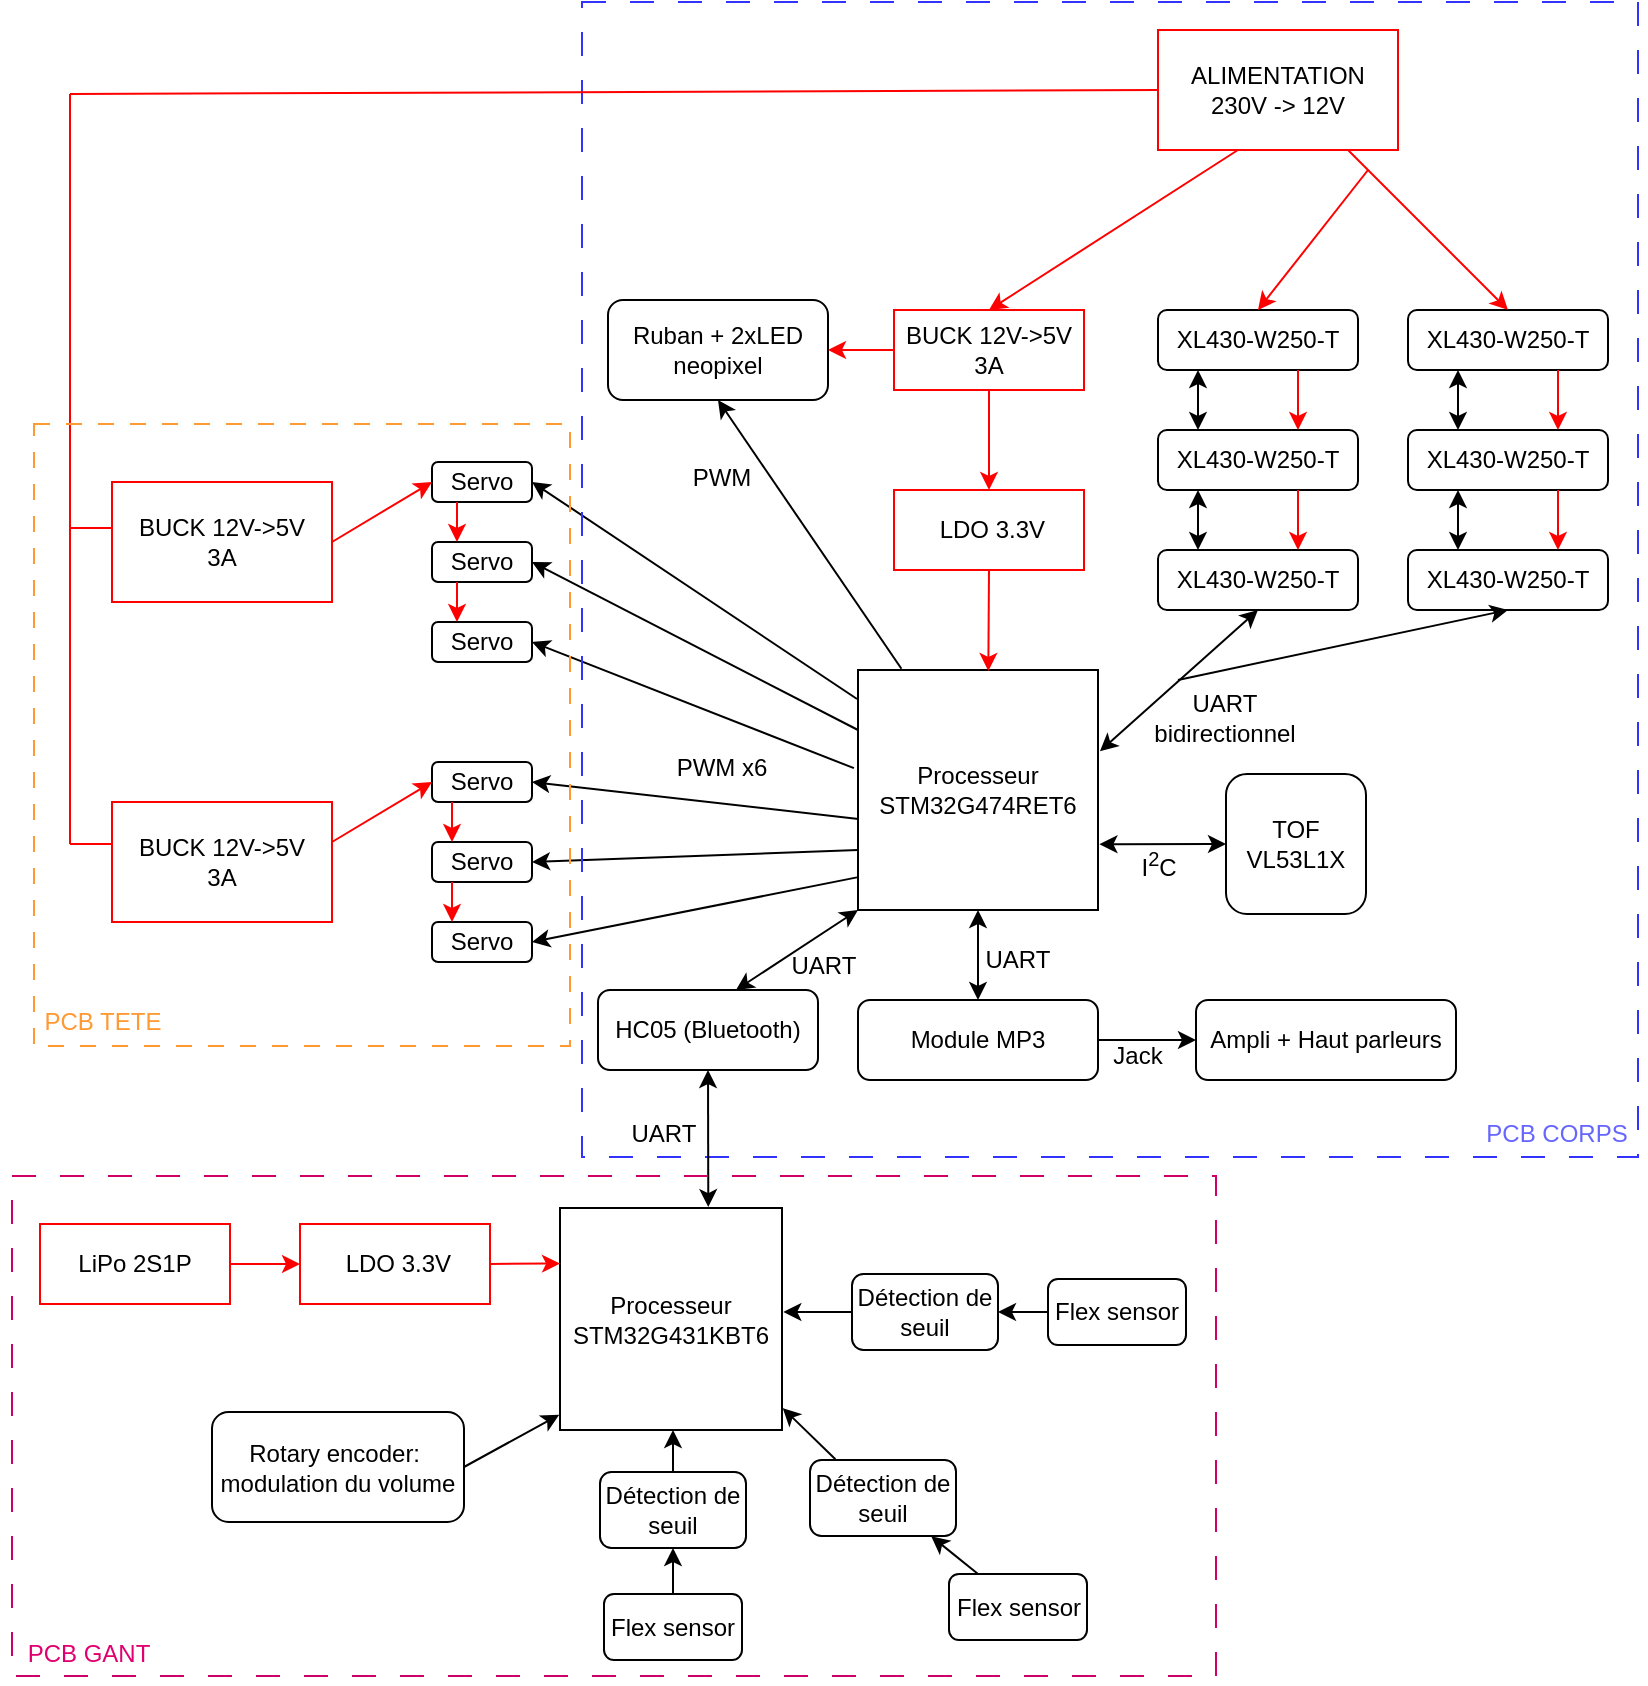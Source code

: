 <mxfile version="24.7.17">
  <diagram name="Page-1" id="Il3hR-bFF0VZGjzeg4-n">
    <mxGraphModel dx="1638" dy="895" grid="1" gridSize="1" guides="1" tooltips="1" connect="1" arrows="1" fold="1" page="0" pageScale="1" pageWidth="1100" pageHeight="1700" math="0" shadow="0">
      <root>
        <mxCell id="0" />
        <mxCell id="1" parent="0" />
        <mxCell id="X2XiIL5ZbUA2EVZVHNgU-1" value="&lt;div&gt;ALIMENTATION&lt;/div&gt;&lt;div&gt;230V -&amp;gt; 12V&lt;br&gt;&lt;/div&gt;" style="rounded=0;whiteSpace=wrap;html=1;strokeColor=#FF0000;" parent="1" vertex="1">
          <mxGeometry x="790" y="20" width="120" height="60" as="geometry" />
        </mxCell>
        <mxCell id="X2XiIL5ZbUA2EVZVHNgU-2" value="&lt;div&gt;BUCK 12V-&amp;gt;5V&lt;/div&gt;3A" style="rounded=0;whiteSpace=wrap;html=1;strokeColor=#FF0000;" parent="1" vertex="1">
          <mxGeometry x="658" y="160" width="95" height="40" as="geometry" />
        </mxCell>
        <mxCell id="X2XiIL5ZbUA2EVZVHNgU-3" value="&lt;div&gt;&lt;font color=&quot;#000000&quot;&gt;BUCK 12V-&amp;gt;5V&lt;/font&gt;&lt;/div&gt;&lt;div&gt;&lt;font color=&quot;#000000&quot;&gt;3A&lt;br&gt;&lt;/font&gt;&lt;/div&gt;" style="rounded=0;whiteSpace=wrap;html=1;fontColor=#FF0000;strokeColor=#FF0000;" parent="1" vertex="1">
          <mxGeometry x="267" y="406" width="110" height="60" as="geometry" />
        </mxCell>
        <mxCell id="X2XiIL5ZbUA2EVZVHNgU-4" value="&lt;div&gt;&lt;font color=&quot;#000000&quot;&gt;BUCK 12V-&amp;gt;5V&lt;/font&gt;&lt;/div&gt;&lt;div&gt;&lt;font color=&quot;#000000&quot;&gt;3A&lt;br&gt;&lt;/font&gt;&lt;/div&gt;" style="rounded=0;whiteSpace=wrap;html=1;fontColor=#FF0000;strokeColor=#FF0000;" parent="1" vertex="1">
          <mxGeometry x="267" y="246" width="110" height="60" as="geometry" />
        </mxCell>
        <mxCell id="X2XiIL5ZbUA2EVZVHNgU-5" value="&lt;div&gt;Processeur&lt;/div&gt;&lt;div&gt;STM32G474RET6&lt;br&gt;&lt;/div&gt;" style="whiteSpace=wrap;html=1;aspect=fixed;" parent="1" vertex="1">
          <mxGeometry x="640" y="340" width="120" height="120" as="geometry" />
        </mxCell>
        <mxCell id="X2XiIL5ZbUA2EVZVHNgU-11" value="Servo" style="rounded=1;whiteSpace=wrap;html=1;" parent="1" vertex="1">
          <mxGeometry x="427" y="466" width="50" height="20" as="geometry" />
        </mxCell>
        <mxCell id="X2XiIL5ZbUA2EVZVHNgU-12" value="Servo" style="rounded=1;whiteSpace=wrap;html=1;" parent="1" vertex="1">
          <mxGeometry x="427" y="316" width="50" height="20" as="geometry" />
        </mxCell>
        <mxCell id="X2XiIL5ZbUA2EVZVHNgU-13" value="Servo" style="rounded=1;whiteSpace=wrap;html=1;" parent="1" vertex="1">
          <mxGeometry x="427" y="386" width="50" height="20" as="geometry" />
        </mxCell>
        <mxCell id="X2XiIL5ZbUA2EVZVHNgU-14" value="Servo" style="rounded=1;whiteSpace=wrap;html=1;" parent="1" vertex="1">
          <mxGeometry x="427" y="426" width="50" height="20" as="geometry" />
        </mxCell>
        <mxCell id="X2XiIL5ZbUA2EVZVHNgU-15" value="Servo" style="rounded=1;whiteSpace=wrap;html=1;" parent="1" vertex="1">
          <mxGeometry x="427" y="236" width="50" height="20" as="geometry" />
        </mxCell>
        <mxCell id="X2XiIL5ZbUA2EVZVHNgU-16" value="Servo" style="rounded=1;whiteSpace=wrap;html=1;" parent="1" vertex="1">
          <mxGeometry x="427" y="276" width="50" height="20" as="geometry" />
        </mxCell>
        <mxCell id="X2XiIL5ZbUA2EVZVHNgU-17" value="XL430-W250-T" style="rounded=1;whiteSpace=wrap;html=1;" parent="1" vertex="1">
          <mxGeometry x="915" y="280" width="100" height="30" as="geometry" />
        </mxCell>
        <mxCell id="X2XiIL5ZbUA2EVZVHNgU-25" value="XL430-W250-T" style="rounded=1;whiteSpace=wrap;html=1;" parent="1" vertex="1">
          <mxGeometry x="915" y="220" width="100" height="30" as="geometry" />
        </mxCell>
        <mxCell id="X2XiIL5ZbUA2EVZVHNgU-26" value="XL430-W250-T" style="rounded=1;whiteSpace=wrap;html=1;" parent="1" vertex="1">
          <mxGeometry x="915" y="160" width="100" height="30" as="geometry" />
        </mxCell>
        <mxCell id="X2XiIL5ZbUA2EVZVHNgU-28" value="HC05 (Bluetooth)" style="rounded=1;whiteSpace=wrap;html=1;" parent="1" vertex="1">
          <mxGeometry x="510" y="500" width="110" height="40" as="geometry" />
        </mxCell>
        <mxCell id="X2XiIL5ZbUA2EVZVHNgU-29" value="Ruban + 2xLED neopixel" style="rounded=1;whiteSpace=wrap;html=1;" parent="1" vertex="1">
          <mxGeometry x="515" y="155" width="110" height="50" as="geometry" />
        </mxCell>
        <mxCell id="X2XiIL5ZbUA2EVZVHNgU-30" value="&lt;div&gt;Module MP3&lt;/div&gt;" style="rounded=1;whiteSpace=wrap;html=1;" parent="1" vertex="1">
          <mxGeometry x="640" y="505" width="120" height="40" as="geometry" />
        </mxCell>
        <mxCell id="X2XiIL5ZbUA2EVZVHNgU-31" value="&lt;div&gt;TOF&lt;/div&gt;VL53L1X" style="rounded=1;whiteSpace=wrap;html=1;" parent="1" vertex="1">
          <mxGeometry x="824" y="392" width="70" height="70" as="geometry" />
        </mxCell>
        <mxCell id="X2XiIL5ZbUA2EVZVHNgU-32" value="Ampli + Haut parleurs" style="rounded=1;whiteSpace=wrap;html=1;" parent="1" vertex="1">
          <mxGeometry x="809" y="505" width="130" height="40" as="geometry" />
        </mxCell>
        <mxCell id="X2XiIL5ZbUA2EVZVHNgU-36" value="" style="endArrow=classic;startArrow=classic;html=1;rounded=0;entryX=0.5;entryY=1;entryDx=0;entryDy=0;exitX=0.5;exitY=0;exitDx=0;exitDy=0;" parent="1" edge="1">
          <mxGeometry width="50" height="50" relative="1" as="geometry">
            <mxPoint x="940" y="280.0" as="sourcePoint" />
            <mxPoint x="940" y="250.0" as="targetPoint" />
          </mxGeometry>
        </mxCell>
        <mxCell id="X2XiIL5ZbUA2EVZVHNgU-37" value="" style="endArrow=classic;startArrow=classic;html=1;rounded=0;entryX=0.5;entryY=1;entryDx=0;entryDy=0;exitX=0.5;exitY=0;exitDx=0;exitDy=0;" parent="1" edge="1">
          <mxGeometry width="50" height="50" relative="1" as="geometry">
            <mxPoint x="940" y="220" as="sourcePoint" />
            <mxPoint x="940" y="190" as="targetPoint" />
          </mxGeometry>
        </mxCell>
        <mxCell id="X2XiIL5ZbUA2EVZVHNgU-40" value="XL430-W250-T" style="rounded=1;whiteSpace=wrap;html=1;" parent="1" vertex="1">
          <mxGeometry x="790" y="160" width="100" height="30" as="geometry" />
        </mxCell>
        <mxCell id="X2XiIL5ZbUA2EVZVHNgU-41" value="XL430-W250-T" style="rounded=1;whiteSpace=wrap;html=1;" parent="1" vertex="1">
          <mxGeometry x="790" y="280" width="100" height="30" as="geometry" />
        </mxCell>
        <mxCell id="X2XiIL5ZbUA2EVZVHNgU-42" value="XL430-W250-T" style="rounded=1;whiteSpace=wrap;html=1;" parent="1" vertex="1">
          <mxGeometry x="790" y="220" width="100" height="30" as="geometry" />
        </mxCell>
        <mxCell id="X2XiIL5ZbUA2EVZVHNgU-43" value="" style="endArrow=classic;startArrow=classic;html=1;rounded=0;entryX=0.5;entryY=1;entryDx=0;entryDy=0;exitX=0.5;exitY=0;exitDx=0;exitDy=0;" parent="1" edge="1">
          <mxGeometry width="50" height="50" relative="1" as="geometry">
            <mxPoint x="810.0" y="220" as="sourcePoint" />
            <mxPoint x="810.0" y="190" as="targetPoint" />
          </mxGeometry>
        </mxCell>
        <mxCell id="X2XiIL5ZbUA2EVZVHNgU-44" value="" style="endArrow=classic;startArrow=classic;html=1;rounded=0;entryX=0.5;entryY=1;entryDx=0;entryDy=0;exitX=0.5;exitY=0;exitDx=0;exitDy=0;" parent="1" edge="1">
          <mxGeometry width="50" height="50" relative="1" as="geometry">
            <mxPoint x="810.0" y="280" as="sourcePoint" />
            <mxPoint x="810.0" y="250" as="targetPoint" />
          </mxGeometry>
        </mxCell>
        <mxCell id="X2XiIL5ZbUA2EVZVHNgU-47" value="" style="endArrow=classic;html=1;rounded=0;entryX=0.5;entryY=0;entryDx=0;entryDy=0;strokeColor=#FF0000;" parent="1" target="X2XiIL5ZbUA2EVZVHNgU-26" edge="1">
          <mxGeometry width="50" height="50" relative="1" as="geometry">
            <mxPoint x="885" y="80" as="sourcePoint" />
            <mxPoint x="835" y="240" as="targetPoint" />
          </mxGeometry>
        </mxCell>
        <mxCell id="X2XiIL5ZbUA2EVZVHNgU-48" value="" style="endArrow=classic;html=1;rounded=0;entryX=0.5;entryY=0;entryDx=0;entryDy=0;strokeColor=#FF0000;" parent="1" target="X2XiIL5ZbUA2EVZVHNgU-40" edge="1">
          <mxGeometry width="50" height="50" relative="1" as="geometry">
            <mxPoint x="895" y="90" as="sourcePoint" />
            <mxPoint x="835" y="240" as="targetPoint" />
          </mxGeometry>
        </mxCell>
        <mxCell id="X2XiIL5ZbUA2EVZVHNgU-51" value="&lt;div&gt;&amp;nbsp;LDO 3.3V&lt;br&gt;&lt;/div&gt;&lt;font color=&quot;#ff0000&quot;&gt;&lt;/font&gt;" style="rounded=0;whiteSpace=wrap;html=1;strokeColor=#FF0000;" parent="1" vertex="1">
          <mxGeometry x="658" y="250" width="95" height="40" as="geometry" />
        </mxCell>
        <mxCell id="X2XiIL5ZbUA2EVZVHNgU-52" value="" style="endArrow=classic;html=1;rounded=0;entryX=0.5;entryY=0;entryDx=0;entryDy=0;exitX=0.333;exitY=1;exitDx=0;exitDy=0;exitPerimeter=0;strokeColor=#FF0000;" parent="1" source="X2XiIL5ZbUA2EVZVHNgU-1" target="X2XiIL5ZbUA2EVZVHNgU-2" edge="1">
          <mxGeometry width="50" height="50" relative="1" as="geometry">
            <mxPoint x="600" y="330" as="sourcePoint" />
            <mxPoint x="650" y="280" as="targetPoint" />
          </mxGeometry>
        </mxCell>
        <mxCell id="X2XiIL5ZbUA2EVZVHNgU-54" value="" style="endArrow=classic;html=1;rounded=0;strokeColor=#FF0000;exitX=0.5;exitY=1;exitDx=0;exitDy=0;entryX=0.543;entryY=0.004;entryDx=0;entryDy=0;entryPerimeter=0;" parent="1" source="X2XiIL5ZbUA2EVZVHNgU-51" target="X2XiIL5ZbUA2EVZVHNgU-5" edge="1">
          <mxGeometry width="50" height="50" relative="1" as="geometry">
            <mxPoint x="730" y="310" as="sourcePoint" />
            <mxPoint x="700" y="330" as="targetPoint" />
          </mxGeometry>
        </mxCell>
        <mxCell id="X2XiIL5ZbUA2EVZVHNgU-55" value="" style="endArrow=classic;html=1;rounded=0;entryX=0.5;entryY=0;entryDx=0;entryDy=0;strokeColor=#FF0000;exitX=0.5;exitY=1;exitDx=0;exitDy=0;" parent="1" source="X2XiIL5ZbUA2EVZVHNgU-2" target="X2XiIL5ZbUA2EVZVHNgU-51" edge="1">
          <mxGeometry width="50" height="50" relative="1" as="geometry">
            <mxPoint x="706" y="200" as="sourcePoint" />
            <mxPoint x="704" y="255" as="targetPoint" />
            <Array as="points" />
          </mxGeometry>
        </mxCell>
        <mxCell id="X2XiIL5ZbUA2EVZVHNgU-56" value="" style="endArrow=classic;html=1;rounded=0;entryX=0.75;entryY=0;entryDx=0;entryDy=0;strokeColor=#FF0000;exitX=0.75;exitY=1;exitDx=0;exitDy=0;" parent="1" edge="1">
          <mxGeometry width="50" height="50" relative="1" as="geometry">
            <mxPoint x="860" y="190" as="sourcePoint" />
            <mxPoint x="860" y="220.0" as="targetPoint" />
            <Array as="points" />
          </mxGeometry>
        </mxCell>
        <mxCell id="X2XiIL5ZbUA2EVZVHNgU-57" value="" style="endArrow=classic;html=1;rounded=0;entryX=0.75;entryY=0;entryDx=0;entryDy=0;strokeColor=#FF0000;exitX=0.75;exitY=1;exitDx=0;exitDy=0;" parent="1" edge="1">
          <mxGeometry width="50" height="50" relative="1" as="geometry">
            <mxPoint x="860" y="250" as="sourcePoint" />
            <mxPoint x="860" y="280" as="targetPoint" />
            <Array as="points" />
          </mxGeometry>
        </mxCell>
        <mxCell id="X2XiIL5ZbUA2EVZVHNgU-58" value="" style="endArrow=classic;html=1;rounded=0;entryX=0.75;entryY=0;entryDx=0;entryDy=0;strokeColor=#FF0000;exitX=0.75;exitY=1;exitDx=0;exitDy=0;" parent="1" edge="1">
          <mxGeometry width="50" height="50" relative="1" as="geometry">
            <mxPoint x="990" y="190" as="sourcePoint" />
            <mxPoint x="990" y="220.0" as="targetPoint" />
            <Array as="points" />
          </mxGeometry>
        </mxCell>
        <mxCell id="X2XiIL5ZbUA2EVZVHNgU-59" value="" style="endArrow=classic;html=1;rounded=0;entryX=0.75;entryY=0;entryDx=0;entryDy=0;strokeColor=#FF0000;exitX=0.75;exitY=1;exitDx=0;exitDy=0;" parent="1" edge="1">
          <mxGeometry width="50" height="50" relative="1" as="geometry">
            <mxPoint x="990" y="250" as="sourcePoint" />
            <mxPoint x="990" y="280.0" as="targetPoint" />
            <Array as="points" />
          </mxGeometry>
        </mxCell>
        <mxCell id="X2XiIL5ZbUA2EVZVHNgU-60" value="" style="endArrow=classic;startArrow=classic;html=1;rounded=0;entryX=0.5;entryY=1;entryDx=0;entryDy=0;exitX=1.008;exitY=0.339;exitDx=0;exitDy=0;exitPerimeter=0;" parent="1" source="X2XiIL5ZbUA2EVZVHNgU-5" target="X2XiIL5ZbUA2EVZVHNgU-41" edge="1">
          <mxGeometry width="50" height="50" relative="1" as="geometry">
            <mxPoint x="760" y="391" as="sourcePoint" />
            <mxPoint x="650" y="340" as="targetPoint" />
          </mxGeometry>
        </mxCell>
        <mxCell id="X2XiIL5ZbUA2EVZVHNgU-61" value="" style="endArrow=classic;html=1;rounded=0;entryX=0.5;entryY=1;entryDx=0;entryDy=0;jumpSize=6;" parent="1" target="X2XiIL5ZbUA2EVZVHNgU-17" edge="1">
          <mxGeometry width="50" height="50" relative="1" as="geometry">
            <mxPoint x="800" y="345" as="sourcePoint" />
            <mxPoint x="650" y="340" as="targetPoint" />
          </mxGeometry>
        </mxCell>
        <mxCell id="X2XiIL5ZbUA2EVZVHNgU-63" value="&lt;div&gt;UART&lt;/div&gt;&lt;div&gt;bidirectionnel&lt;br&gt;&lt;/div&gt;" style="text;html=1;align=center;verticalAlign=middle;resizable=0;points=[];autosize=1;strokeColor=none;fillColor=none;" parent="1" vertex="1">
          <mxGeometry x="778" y="344" width="90" height="40" as="geometry" />
        </mxCell>
        <mxCell id="X2XiIL5ZbUA2EVZVHNgU-64" value="" style="endArrow=classic;startArrow=classic;html=1;rounded=0;entryX=1.006;entryY=0.726;entryDx=0;entryDy=0;exitX=0;exitY=0.5;exitDx=0;exitDy=0;entryPerimeter=0;" parent="1" source="X2XiIL5ZbUA2EVZVHNgU-31" target="X2XiIL5ZbUA2EVZVHNgU-5" edge="1">
          <mxGeometry width="50" height="50" relative="1" as="geometry">
            <mxPoint x="550" y="470" as="sourcePoint" />
            <mxPoint x="600" y="420" as="targetPoint" />
          </mxGeometry>
        </mxCell>
        <mxCell id="X2XiIL5ZbUA2EVZVHNgU-65" value="I&lt;sup&gt;2&lt;/sup&gt;C" style="text;html=1;align=center;verticalAlign=middle;resizable=0;points=[];autosize=1;strokeColor=none;fillColor=none;" parent="1" vertex="1">
          <mxGeometry x="770" y="422" width="40" height="30" as="geometry" />
        </mxCell>
        <mxCell id="X2XiIL5ZbUA2EVZVHNgU-66" value="" style="endArrow=classic;startArrow=classic;html=1;rounded=0;exitX=0.5;exitY=0;exitDx=0;exitDy=0;entryX=0.5;entryY=1;entryDx=0;entryDy=0;" parent="1" source="X2XiIL5ZbUA2EVZVHNgU-30" target="X2XiIL5ZbUA2EVZVHNgU-5" edge="1">
          <mxGeometry width="50" height="50" relative="1" as="geometry">
            <mxPoint x="680" y="505" as="sourcePoint" />
            <mxPoint x="680" y="460" as="targetPoint" />
          </mxGeometry>
        </mxCell>
        <mxCell id="X2XiIL5ZbUA2EVZVHNgU-70" value="UART" style="text;html=1;align=center;verticalAlign=middle;whiteSpace=wrap;rounded=0;" parent="1" vertex="1">
          <mxGeometry x="690" y="470" width="60" height="30" as="geometry" />
        </mxCell>
        <mxCell id="X2XiIL5ZbUA2EVZVHNgU-72" value="" style="endArrow=classic;html=1;rounded=0;entryX=0;entryY=0.5;entryDx=0;entryDy=0;exitX=1;exitY=0.5;exitDx=0;exitDy=0;" parent="1" source="X2XiIL5ZbUA2EVZVHNgU-30" target="X2XiIL5ZbUA2EVZVHNgU-32" edge="1">
          <mxGeometry width="50" height="50" relative="1" as="geometry">
            <mxPoint x="710" y="530" as="sourcePoint" />
            <mxPoint x="760" y="480" as="targetPoint" />
          </mxGeometry>
        </mxCell>
        <mxCell id="X2XiIL5ZbUA2EVZVHNgU-73" value="&lt;div&gt;Jack&lt;/div&gt;" style="text;html=1;align=center;verticalAlign=middle;whiteSpace=wrap;rounded=0;" parent="1" vertex="1">
          <mxGeometry x="750" y="518" width="60" height="30" as="geometry" />
        </mxCell>
        <mxCell id="X2XiIL5ZbUA2EVZVHNgU-76" value="UART" style="text;html=1;align=center;verticalAlign=middle;whiteSpace=wrap;rounded=0;" parent="1" vertex="1">
          <mxGeometry x="593" y="473" width="60" height="30" as="geometry" />
        </mxCell>
        <mxCell id="X2XiIL5ZbUA2EVZVHNgU-86" value="" style="endArrow=classic;html=1;rounded=0;entryX=0;entryY=0.5;entryDx=0;entryDy=0;exitX=1;exitY=0.5;exitDx=0;exitDy=0;strokeColor=#FF0000;" parent="1" source="X2XiIL5ZbUA2EVZVHNgU-4" target="X2XiIL5ZbUA2EVZVHNgU-15" edge="1">
          <mxGeometry width="50" height="50" relative="1" as="geometry">
            <mxPoint x="527" y="376" as="sourcePoint" />
            <mxPoint x="577" y="326" as="targetPoint" />
          </mxGeometry>
        </mxCell>
        <mxCell id="X2XiIL5ZbUA2EVZVHNgU-87" value="" style="endArrow=classic;html=1;rounded=0;entryX=0.25;entryY=0;entryDx=0;entryDy=0;exitX=0.25;exitY=1;exitDx=0;exitDy=0;strokeColor=#FF0000;" parent="1" source="X2XiIL5ZbUA2EVZVHNgU-15" target="X2XiIL5ZbUA2EVZVHNgU-16" edge="1">
          <mxGeometry width="50" height="50" relative="1" as="geometry">
            <mxPoint x="527" y="376" as="sourcePoint" />
            <mxPoint x="577" y="326" as="targetPoint" />
          </mxGeometry>
        </mxCell>
        <mxCell id="X2XiIL5ZbUA2EVZVHNgU-88" value="" style="endArrow=classic;html=1;rounded=0;entryX=0.25;entryY=0;entryDx=0;entryDy=0;exitX=0.25;exitY=1;exitDx=0;exitDy=0;strokeColor=#FF0000;" parent="1" source="X2XiIL5ZbUA2EVZVHNgU-16" target="X2XiIL5ZbUA2EVZVHNgU-12" edge="1">
          <mxGeometry width="50" height="50" relative="1" as="geometry">
            <mxPoint x="527" y="376" as="sourcePoint" />
            <mxPoint x="577" y="326" as="targetPoint" />
          </mxGeometry>
        </mxCell>
        <mxCell id="X2XiIL5ZbUA2EVZVHNgU-89" value="" style="endArrow=classic;html=1;rounded=0;entryX=0;entryY=0.5;entryDx=0;entryDy=0;exitX=1;exitY=0.5;exitDx=0;exitDy=0;strokeColor=#FF0000;" parent="1" edge="1">
          <mxGeometry width="50" height="50" relative="1" as="geometry">
            <mxPoint x="377" y="426" as="sourcePoint" />
            <mxPoint x="427" y="396" as="targetPoint" />
          </mxGeometry>
        </mxCell>
        <mxCell id="X2XiIL5ZbUA2EVZVHNgU-90" value="" style="endArrow=classic;html=1;rounded=0;entryX=0.25;entryY=0;entryDx=0;entryDy=0;exitX=0.25;exitY=1;exitDx=0;exitDy=0;strokeColor=#FF0000;" parent="1" edge="1">
          <mxGeometry width="50" height="50" relative="1" as="geometry">
            <mxPoint x="437" y="406" as="sourcePoint" />
            <mxPoint x="437" y="426" as="targetPoint" />
          </mxGeometry>
        </mxCell>
        <mxCell id="X2XiIL5ZbUA2EVZVHNgU-91" value="" style="endArrow=classic;html=1;rounded=0;entryX=0.25;entryY=0;entryDx=0;entryDy=0;exitX=0.25;exitY=1;exitDx=0;exitDy=0;strokeColor=#FF0000;" parent="1" edge="1">
          <mxGeometry width="50" height="50" relative="1" as="geometry">
            <mxPoint x="437" y="446" as="sourcePoint" />
            <mxPoint x="437" y="466" as="targetPoint" />
          </mxGeometry>
        </mxCell>
        <mxCell id="X2XiIL5ZbUA2EVZVHNgU-92" value="" style="endArrow=classic;html=1;rounded=0;entryX=1;entryY=0.5;entryDx=0;entryDy=0;exitX=-0.004;exitY=0.864;exitDx=0;exitDy=0;exitPerimeter=0;" parent="1" source="X2XiIL5ZbUA2EVZVHNgU-5" target="X2XiIL5ZbUA2EVZVHNgU-11" edge="1">
          <mxGeometry width="50" height="50" relative="1" as="geometry">
            <mxPoint x="490" y="360" as="sourcePoint" />
            <mxPoint x="540" y="310" as="targetPoint" />
          </mxGeometry>
        </mxCell>
        <mxCell id="X2XiIL5ZbUA2EVZVHNgU-93" value="" style="endArrow=classic;html=1;rounded=0;entryX=1;entryY=0.5;entryDx=0;entryDy=0;exitX=0;exitY=0.75;exitDx=0;exitDy=0;" parent="1" source="X2XiIL5ZbUA2EVZVHNgU-5" target="X2XiIL5ZbUA2EVZVHNgU-14" edge="1">
          <mxGeometry width="50" height="50" relative="1" as="geometry">
            <mxPoint x="490" y="360" as="sourcePoint" />
            <mxPoint x="540" y="310" as="targetPoint" />
          </mxGeometry>
        </mxCell>
        <mxCell id="X2XiIL5ZbUA2EVZVHNgU-94" value="" style="endArrow=classic;html=1;rounded=0;entryX=1;entryY=0.5;entryDx=0;entryDy=0;exitX=0.002;exitY=0.621;exitDx=0;exitDy=0;exitPerimeter=0;" parent="1" source="X2XiIL5ZbUA2EVZVHNgU-5" target="X2XiIL5ZbUA2EVZVHNgU-13" edge="1">
          <mxGeometry width="50" height="50" relative="1" as="geometry">
            <mxPoint x="490" y="360" as="sourcePoint" />
            <mxPoint x="540" y="310" as="targetPoint" />
          </mxGeometry>
        </mxCell>
        <mxCell id="X2XiIL5ZbUA2EVZVHNgU-96" value="" style="endArrow=classic;html=1;rounded=0;entryX=1;entryY=0.5;entryDx=0;entryDy=0;exitX=-0.017;exitY=0.409;exitDx=0;exitDy=0;exitPerimeter=0;" parent="1" source="X2XiIL5ZbUA2EVZVHNgU-5" target="X2XiIL5ZbUA2EVZVHNgU-12" edge="1">
          <mxGeometry width="50" height="50" relative="1" as="geometry">
            <mxPoint x="490" y="400" as="sourcePoint" />
            <mxPoint x="540" y="350" as="targetPoint" />
          </mxGeometry>
        </mxCell>
        <mxCell id="X2XiIL5ZbUA2EVZVHNgU-97" value="" style="endArrow=classic;html=1;rounded=0;entryX=1;entryY=0.5;entryDx=0;entryDy=0;exitX=0;exitY=0.25;exitDx=0;exitDy=0;" parent="1" source="X2XiIL5ZbUA2EVZVHNgU-5" target="X2XiIL5ZbUA2EVZVHNgU-16" edge="1">
          <mxGeometry width="50" height="50" relative="1" as="geometry">
            <mxPoint x="490" y="400" as="sourcePoint" />
            <mxPoint x="540" y="350" as="targetPoint" />
          </mxGeometry>
        </mxCell>
        <mxCell id="X2XiIL5ZbUA2EVZVHNgU-98" value="" style="endArrow=classic;html=1;rounded=0;entryX=1;entryY=0.5;entryDx=0;entryDy=0;exitX=-0.004;exitY=0.121;exitDx=0;exitDy=0;exitPerimeter=0;" parent="1" source="X2XiIL5ZbUA2EVZVHNgU-5" target="X2XiIL5ZbUA2EVZVHNgU-15" edge="1">
          <mxGeometry width="50" height="50" relative="1" as="geometry">
            <mxPoint x="490" y="400" as="sourcePoint" />
            <mxPoint x="540" y="350" as="targetPoint" />
          </mxGeometry>
        </mxCell>
        <mxCell id="X2XiIL5ZbUA2EVZVHNgU-99" value="" style="endArrow=classic;html=1;rounded=0;entryX=0.5;entryY=1;entryDx=0;entryDy=0;exitX=0.181;exitY=-0.005;exitDx=0;exitDy=0;exitPerimeter=0;" parent="1" source="X2XiIL5ZbUA2EVZVHNgU-5" target="X2XiIL5ZbUA2EVZVHNgU-29" edge="1">
          <mxGeometry width="50" height="50" relative="1" as="geometry">
            <mxPoint x="561" y="479" as="sourcePoint" />
            <mxPoint x="611" y="429" as="targetPoint" />
          </mxGeometry>
        </mxCell>
        <mxCell id="X2XiIL5ZbUA2EVZVHNgU-100" value="PWM" style="text;html=1;align=center;verticalAlign=middle;whiteSpace=wrap;rounded=0;" parent="1" vertex="1">
          <mxGeometry x="542" y="229" width="60" height="30" as="geometry" />
        </mxCell>
        <mxCell id="X2XiIL5ZbUA2EVZVHNgU-101" value="PWM x6" style="text;html=1;align=center;verticalAlign=middle;whiteSpace=wrap;rounded=0;" parent="1" vertex="1">
          <mxGeometry x="542" y="374" width="60" height="30" as="geometry" />
        </mxCell>
        <mxCell id="X2XiIL5ZbUA2EVZVHNgU-102" value="" style="endArrow=none;html=1;rounded=0;strokeColor=#FF0000;" parent="1" edge="1">
          <mxGeometry width="50" height="50" relative="1" as="geometry">
            <mxPoint x="246" y="427.057" as="sourcePoint" />
            <mxPoint x="246" y="52" as="targetPoint" />
          </mxGeometry>
        </mxCell>
        <mxCell id="X2XiIL5ZbUA2EVZVHNgU-103" value="" style="endArrow=none;html=1;rounded=0;entryX=-0.003;entryY=0.35;entryDx=0;entryDy=0;entryPerimeter=0;strokeColor=#FF0000;" parent="1" target="X2XiIL5ZbUA2EVZVHNgU-3" edge="1">
          <mxGeometry width="50" height="50" relative="1" as="geometry">
            <mxPoint x="246" y="427" as="sourcePoint" />
            <mxPoint x="261" y="431" as="targetPoint" />
          </mxGeometry>
        </mxCell>
        <mxCell id="X2XiIL5ZbUA2EVZVHNgU-104" value="" style="endArrow=none;html=1;rounded=0;entryX=-0.003;entryY=0.35;entryDx=0;entryDy=0;entryPerimeter=0;strokeColor=#FF0000;" parent="1" edge="1">
          <mxGeometry width="50" height="50" relative="1" as="geometry">
            <mxPoint x="246" y="269" as="sourcePoint" />
            <mxPoint x="267" y="269" as="targetPoint" />
          </mxGeometry>
        </mxCell>
        <mxCell id="X2XiIL5ZbUA2EVZVHNgU-105" value="" style="rounded=0;whiteSpace=wrap;html=1;dashed=1;dashPattern=12 12;fillColor=none;strokeColor=#3333FF;" parent="1" vertex="1">
          <mxGeometry x="502" y="6" width="528" height="577.5" as="geometry" />
        </mxCell>
        <mxCell id="X2XiIL5ZbUA2EVZVHNgU-106" value="PCB CORPS" style="text;html=1;align=center;verticalAlign=middle;whiteSpace=wrap;rounded=0;fontColor=#6666FF;" parent="1" vertex="1">
          <mxGeometry x="945" y="557" width="89" height="30" as="geometry" />
        </mxCell>
        <mxCell id="X2XiIL5ZbUA2EVZVHNgU-107" value="" style="rounded=0;whiteSpace=wrap;html=1;fillColor=none;dashed=1;dashPattern=8 8;strokeColor=#FF9933;" parent="1" vertex="1">
          <mxGeometry x="228" y="217" width="268" height="311" as="geometry" />
        </mxCell>
        <mxCell id="X2XiIL5ZbUA2EVZVHNgU-108" value="&lt;font color=&quot;#ff9933&quot;&gt;PCB TETE&lt;/font&gt;" style="text;html=1;align=center;verticalAlign=middle;whiteSpace=wrap;rounded=0;fontColor=#6666FF;" parent="1" vertex="1">
          <mxGeometry x="218" y="501" width="89" height="30" as="geometry" />
        </mxCell>
        <mxCell id="E58sEFItF4OPYjJi168k-5" value="" style="endArrow=none;html=1;rounded=0;strokeColor=#FF0000;entryX=0;entryY=0.5;entryDx=0;entryDy=0;" parent="1" target="X2XiIL5ZbUA2EVZVHNgU-1" edge="1">
          <mxGeometry width="50" height="50" relative="1" as="geometry">
            <mxPoint x="246" y="52" as="sourcePoint" />
            <mxPoint x="790" y="50" as="targetPoint" />
          </mxGeometry>
        </mxCell>
        <mxCell id="E58sEFItF4OPYjJi168k-8" value="" style="endArrow=classic;html=1;rounded=0;entryX=1;entryY=0.5;entryDx=0;entryDy=0;exitX=0;exitY=0.5;exitDx=0;exitDy=0;strokeColor=#FF0000;" parent="1" source="X2XiIL5ZbUA2EVZVHNgU-2" target="X2XiIL5ZbUA2EVZVHNgU-29" edge="1">
          <mxGeometry width="50" height="50" relative="1" as="geometry">
            <mxPoint x="541" y="360" as="sourcePoint" />
            <mxPoint x="591" y="310" as="targetPoint" />
          </mxGeometry>
        </mxCell>
        <mxCell id="RlTPsbFall8mQXjzGI87-1" value="" style="endArrow=classic;startArrow=classic;html=1;rounded=0;entryX=0;entryY=1;entryDx=0;entryDy=0;" edge="1" parent="1" target="X2XiIL5ZbUA2EVZVHNgU-5">
          <mxGeometry width="50" height="50" relative="1" as="geometry">
            <mxPoint x="579" y="500" as="sourcePoint" />
            <mxPoint x="639" y="460" as="targetPoint" />
          </mxGeometry>
        </mxCell>
        <mxCell id="RlTPsbFall8mQXjzGI87-2" value="&lt;div&gt;Processeur&lt;/div&gt;&lt;div&gt;STM32G431KBT6&lt;br&gt;&lt;/div&gt;" style="whiteSpace=wrap;html=1;aspect=fixed;" vertex="1" parent="1">
          <mxGeometry x="491" y="609" width="111" height="111" as="geometry" />
        </mxCell>
        <mxCell id="RlTPsbFall8mQXjzGI87-3" value="" style="endArrow=classic;startArrow=classic;html=1;rounded=0;exitX=0.668;exitY=-0.004;exitDx=0;exitDy=0;entryX=0.5;entryY=1;entryDx=0;entryDy=0;exitPerimeter=0;" edge="1" parent="1" source="RlTPsbFall8mQXjzGI87-2" target="X2XiIL5ZbUA2EVZVHNgU-28">
          <mxGeometry width="50" height="50" relative="1" as="geometry">
            <mxPoint x="461" y="533" as="sourcePoint" />
            <mxPoint x="568" y="590" as="targetPoint" />
          </mxGeometry>
        </mxCell>
        <mxCell id="RlTPsbFall8mQXjzGI87-4" value="UART" style="text;html=1;align=center;verticalAlign=middle;whiteSpace=wrap;rounded=0;" vertex="1" parent="1">
          <mxGeometry x="513" y="557" width="60" height="30" as="geometry" />
        </mxCell>
        <mxCell id="RlTPsbFall8mQXjzGI87-5" value="&lt;div&gt;&amp;nbsp;LDO 3.3V&lt;br&gt;&lt;/div&gt;&lt;font color=&quot;#ff0000&quot;&gt;&lt;/font&gt;" style="rounded=0;whiteSpace=wrap;html=1;strokeColor=#FF0000;" vertex="1" parent="1">
          <mxGeometry x="361" y="617" width="95" height="40" as="geometry" />
        </mxCell>
        <mxCell id="RlTPsbFall8mQXjzGI87-6" value="&lt;div&gt;LiPo 2S1P&lt;br&gt;&lt;/div&gt;&lt;font color=&quot;#ff0000&quot;&gt;&lt;/font&gt;" style="rounded=0;whiteSpace=wrap;html=1;strokeColor=#FF0000;" vertex="1" parent="1">
          <mxGeometry x="231" y="617" width="95" height="40" as="geometry" />
        </mxCell>
        <mxCell id="RlTPsbFall8mQXjzGI87-7" value="" style="endArrow=classic;html=1;rounded=0;exitX=1;exitY=0.5;exitDx=0;exitDy=0;entryX=0;entryY=0.25;entryDx=0;entryDy=0;strokeColor=#FF0000;" edge="1" parent="1" source="RlTPsbFall8mQXjzGI87-5" target="RlTPsbFall8mQXjzGI87-2">
          <mxGeometry width="50" height="50" relative="1" as="geometry">
            <mxPoint x="434" y="556" as="sourcePoint" />
            <mxPoint x="491" y="637" as="targetPoint" />
          </mxGeometry>
        </mxCell>
        <mxCell id="RlTPsbFall8mQXjzGI87-8" value="" style="endArrow=classic;html=1;rounded=0;entryX=0;entryY=0.5;entryDx=0;entryDy=0;exitX=1;exitY=0.5;exitDx=0;exitDy=0;strokeColor=#FF0000;" edge="1" parent="1" source="RlTPsbFall8mQXjzGI87-6" target="RlTPsbFall8mQXjzGI87-5">
          <mxGeometry width="50" height="50" relative="1" as="geometry">
            <mxPoint x="362" y="608" as="sourcePoint" />
            <mxPoint x="412" y="558" as="targetPoint" />
          </mxGeometry>
        </mxCell>
        <mxCell id="RlTPsbFall8mQXjzGI87-9" value="Rotary encoder:&amp;nbsp;&lt;div&gt;&lt;span style=&quot;background-color: initial;&quot;&gt;modulation du volume&lt;/span&gt;&lt;/div&gt;" style="rounded=1;whiteSpace=wrap;html=1;" vertex="1" parent="1">
          <mxGeometry x="317" y="711" width="126" height="55" as="geometry" />
        </mxCell>
        <mxCell id="RlTPsbFall8mQXjzGI87-10" value="Flex sensor" style="rounded=1;whiteSpace=wrap;html=1;" vertex="1" parent="1">
          <mxGeometry x="513" y="802" width="69" height="33" as="geometry" />
        </mxCell>
        <mxCell id="RlTPsbFall8mQXjzGI87-14" value="Détection de seuil" style="rounded=1;whiteSpace=wrap;html=1;" vertex="1" parent="1">
          <mxGeometry x="511" y="741" width="73" height="38" as="geometry" />
        </mxCell>
        <mxCell id="RlTPsbFall8mQXjzGI87-42" value="Détection de seuil" style="rounded=1;whiteSpace=wrap;html=1;" vertex="1" parent="1">
          <mxGeometry x="637" y="642" width="73" height="38" as="geometry" />
        </mxCell>
        <mxCell id="RlTPsbFall8mQXjzGI87-43" value="Détection de seuil" style="rounded=1;whiteSpace=wrap;html=1;" vertex="1" parent="1">
          <mxGeometry x="616" y="735" width="73" height="38" as="geometry" />
        </mxCell>
        <mxCell id="RlTPsbFall8mQXjzGI87-44" value="Flex sensor" style="rounded=1;whiteSpace=wrap;html=1;" vertex="1" parent="1">
          <mxGeometry x="685.5" y="792" width="69" height="33" as="geometry" />
        </mxCell>
        <mxCell id="RlTPsbFall8mQXjzGI87-45" value="Flex sensor" style="rounded=1;whiteSpace=wrap;html=1;" vertex="1" parent="1">
          <mxGeometry x="735" y="644.5" width="69" height="33" as="geometry" />
        </mxCell>
        <mxCell id="RlTPsbFall8mQXjzGI87-46" value="" style="endArrow=classic;html=1;rounded=0;entryX=-0.003;entryY=0.931;entryDx=0;entryDy=0;entryPerimeter=0;exitX=1;exitY=0.5;exitDx=0;exitDy=0;" edge="1" parent="1" source="RlTPsbFall8mQXjzGI87-9" target="RlTPsbFall8mQXjzGI87-2">
          <mxGeometry width="50" height="50" relative="1" as="geometry">
            <mxPoint x="549" y="717" as="sourcePoint" />
            <mxPoint x="599" y="667" as="targetPoint" />
          </mxGeometry>
        </mxCell>
        <mxCell id="RlTPsbFall8mQXjzGI87-47" value="" style="endArrow=classic;html=1;rounded=0;entryX=0.5;entryY=1;entryDx=0;entryDy=0;exitX=0.5;exitY=0;exitDx=0;exitDy=0;" edge="1" parent="1" source="RlTPsbFall8mQXjzGI87-10" target="RlTPsbFall8mQXjzGI87-14">
          <mxGeometry width="50" height="50" relative="1" as="geometry">
            <mxPoint x="543" y="798" as="sourcePoint" />
            <mxPoint x="593" y="748" as="targetPoint" />
          </mxGeometry>
        </mxCell>
        <mxCell id="RlTPsbFall8mQXjzGI87-48" value="" style="endArrow=classic;html=1;rounded=0;entryX=0.509;entryY=1;entryDx=0;entryDy=0;exitX=0.5;exitY=0;exitDx=0;exitDy=0;entryPerimeter=0;" edge="1" parent="1" source="RlTPsbFall8mQXjzGI87-14" target="RlTPsbFall8mQXjzGI87-2">
          <mxGeometry width="50" height="50" relative="1" as="geometry">
            <mxPoint x="543" y="798" as="sourcePoint" />
            <mxPoint x="593" y="748" as="targetPoint" />
          </mxGeometry>
        </mxCell>
        <mxCell id="RlTPsbFall8mQXjzGI87-49" value="" style="endArrow=classic;html=1;rounded=0;entryX=1.003;entryY=0.901;entryDx=0;entryDy=0;exitX=0.174;exitY=-0.009;exitDx=0;exitDy=0;exitPerimeter=0;entryPerimeter=0;" edge="1" parent="1" source="RlTPsbFall8mQXjzGI87-43" target="RlTPsbFall8mQXjzGI87-2">
          <mxGeometry width="50" height="50" relative="1" as="geometry">
            <mxPoint x="519" y="756" as="sourcePoint" />
            <mxPoint x="569" y="706" as="targetPoint" />
          </mxGeometry>
        </mxCell>
        <mxCell id="RlTPsbFall8mQXjzGI87-50" value="" style="endArrow=classic;html=1;rounded=0;entryX=0.831;entryY=1.005;entryDx=0;entryDy=0;exitX=0.206;exitY=-0.007;exitDx=0;exitDy=0;exitPerimeter=0;entryPerimeter=0;" edge="1" parent="1" source="RlTPsbFall8mQXjzGI87-44" target="RlTPsbFall8mQXjzGI87-43">
          <mxGeometry width="50" height="50" relative="1" as="geometry">
            <mxPoint x="519" y="756" as="sourcePoint" />
            <mxPoint x="569" y="706" as="targetPoint" />
          </mxGeometry>
        </mxCell>
        <mxCell id="RlTPsbFall8mQXjzGI87-51" value="" style="endArrow=classic;html=1;rounded=0;entryX=1.006;entryY=0.468;entryDx=0;entryDy=0;entryPerimeter=0;exitX=0;exitY=0.5;exitDx=0;exitDy=0;" edge="1" parent="1" source="RlTPsbFall8mQXjzGI87-42" target="RlTPsbFall8mQXjzGI87-2">
          <mxGeometry width="50" height="50" relative="1" as="geometry">
            <mxPoint x="628" y="675" as="sourcePoint" />
            <mxPoint x="678" y="625" as="targetPoint" />
          </mxGeometry>
        </mxCell>
        <mxCell id="RlTPsbFall8mQXjzGI87-52" value="" style="endArrow=classic;html=1;rounded=0;entryX=1;entryY=0.5;entryDx=0;entryDy=0;exitX=0;exitY=0.5;exitDx=0;exitDy=0;" edge="1" parent="1" source="RlTPsbFall8mQXjzGI87-45" target="RlTPsbFall8mQXjzGI87-42">
          <mxGeometry width="50" height="50" relative="1" as="geometry">
            <mxPoint x="590" y="666" as="sourcePoint" />
            <mxPoint x="640" y="616" as="targetPoint" />
          </mxGeometry>
        </mxCell>
        <mxCell id="RlTPsbFall8mQXjzGI87-53" value="" style="rounded=0;whiteSpace=wrap;html=1;fillColor=none;dashed=1;dashPattern=12 12;strokeColor=#CC0066;" vertex="1" parent="1">
          <mxGeometry x="217" y="593" width="602" height="250" as="geometry" />
        </mxCell>
        <mxCell id="RlTPsbFall8mQXjzGI87-54" value="&lt;font color=&quot;#e00070&quot;&gt;PCB GANT&lt;/font&gt;" style="text;html=1;align=center;verticalAlign=middle;whiteSpace=wrap;rounded=0;fontColor=#6666FF;" vertex="1" parent="1">
          <mxGeometry x="211" y="817" width="89" height="30" as="geometry" />
        </mxCell>
      </root>
    </mxGraphModel>
  </diagram>
</mxfile>
